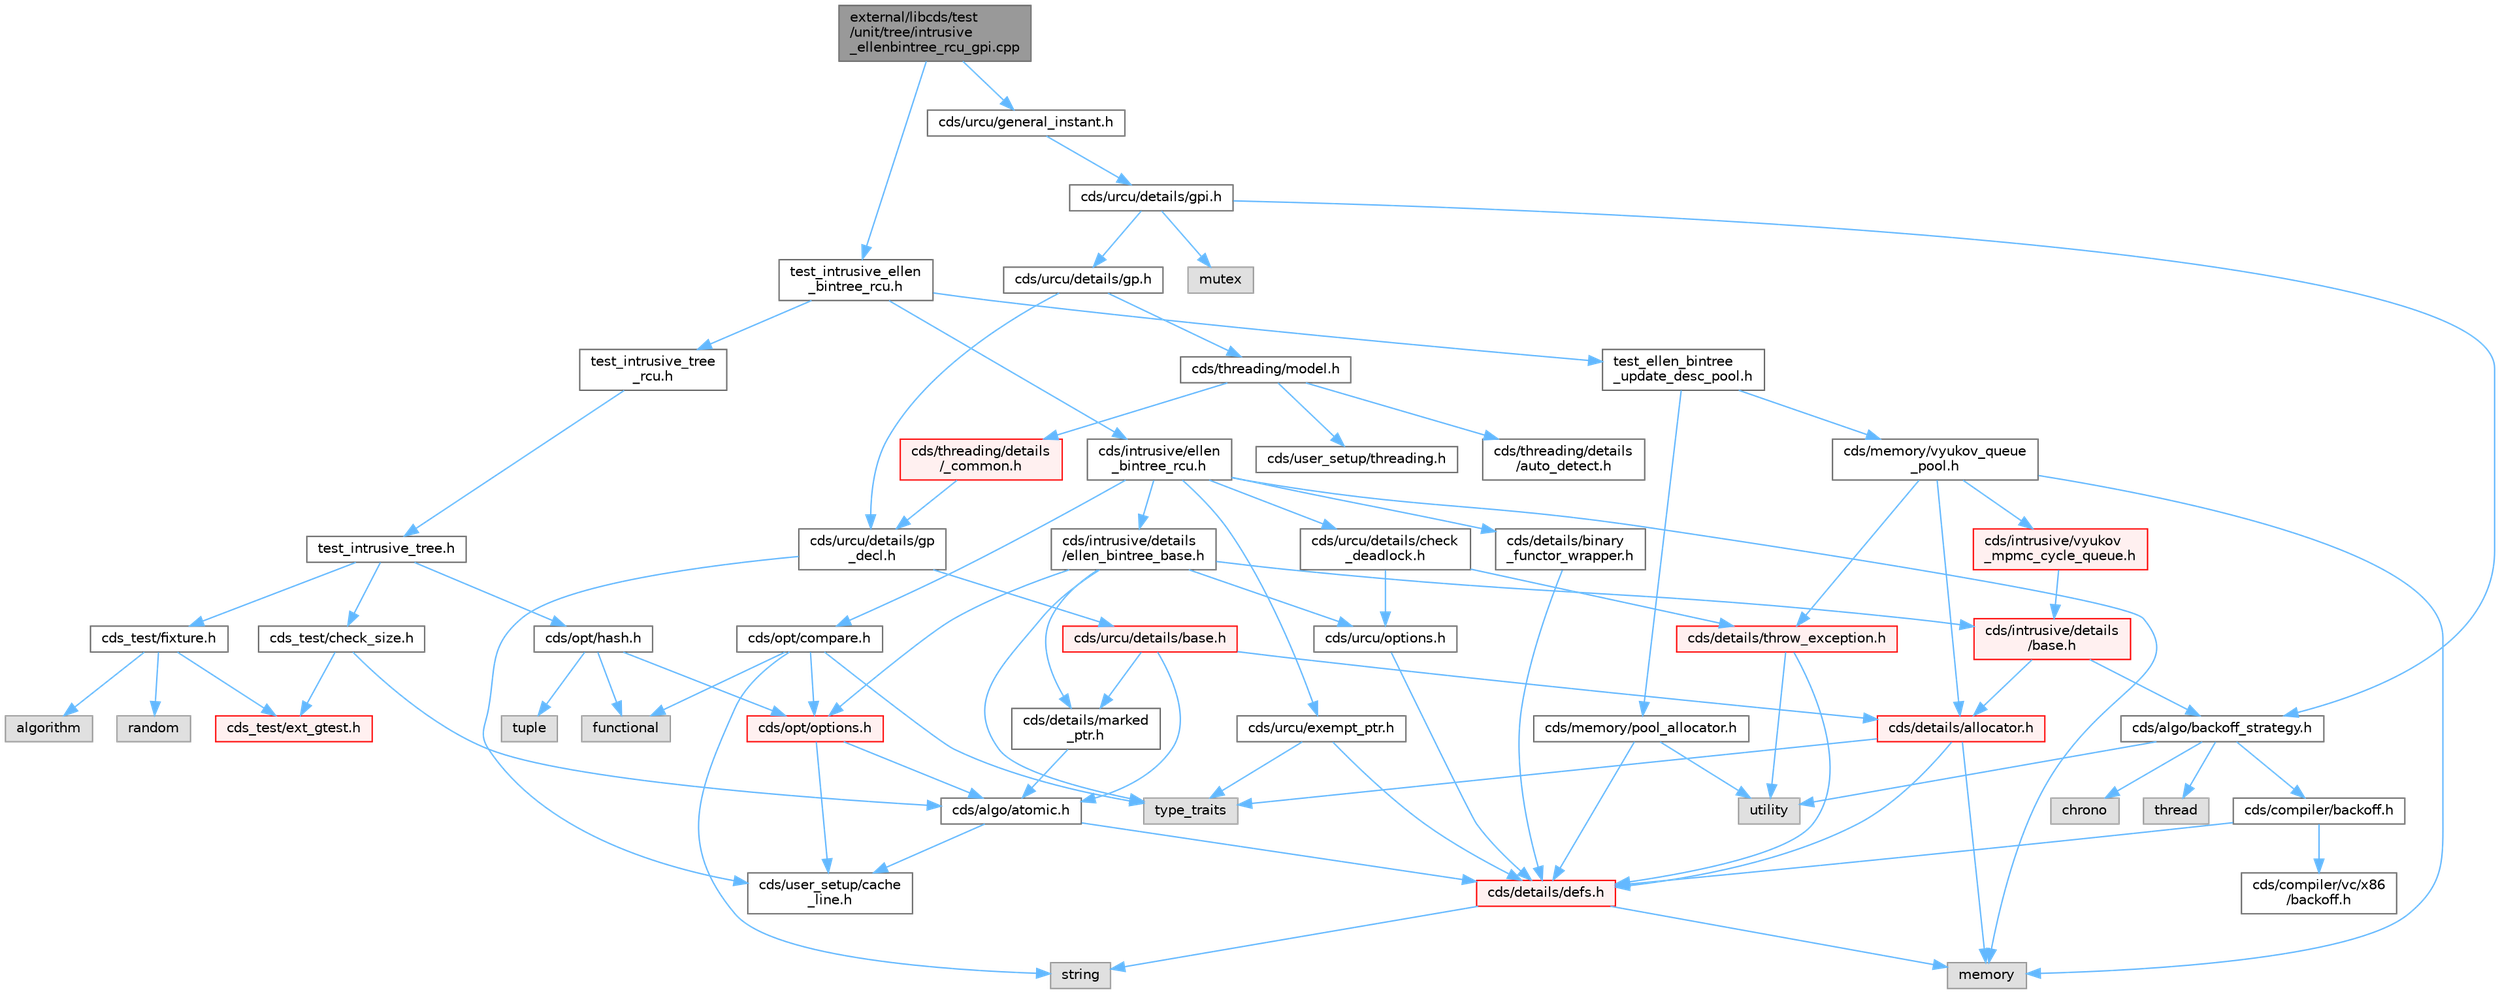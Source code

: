 digraph "external/libcds/test/unit/tree/intrusive_ellenbintree_rcu_gpi.cpp"
{
 // LATEX_PDF_SIZE
  bgcolor="transparent";
  edge [fontname=Helvetica,fontsize=10,labelfontname=Helvetica,labelfontsize=10];
  node [fontname=Helvetica,fontsize=10,shape=box,height=0.2,width=0.4];
  Node1 [id="Node000001",label="external/libcds/test\l/unit/tree/intrusive\l_ellenbintree_rcu_gpi.cpp",height=0.2,width=0.4,color="gray40", fillcolor="grey60", style="filled", fontcolor="black",tooltip=" "];
  Node1 -> Node2 [id="edge83_Node000001_Node000002",color="steelblue1",style="solid",tooltip=" "];
  Node2 [id="Node000002",label="cds/urcu/general_instant.h",height=0.2,width=0.4,color="grey40", fillcolor="white", style="filled",URL="$general__instant_8h.html",tooltip=" "];
  Node2 -> Node3 [id="edge84_Node000002_Node000003",color="steelblue1",style="solid",tooltip=" "];
  Node3 [id="Node000003",label="cds/urcu/details/gpi.h",height=0.2,width=0.4,color="grey40", fillcolor="white", style="filled",URL="$gpi_8h.html",tooltip=" "];
  Node3 -> Node4 [id="edge85_Node000003_Node000004",color="steelblue1",style="solid",tooltip=" "];
  Node4 [id="Node000004",label="mutex",height=0.2,width=0.4,color="grey60", fillcolor="#E0E0E0", style="filled",tooltip=" "];
  Node3 -> Node5 [id="edge86_Node000003_Node000005",color="steelblue1",style="solid",tooltip=" "];
  Node5 [id="Node000005",label="cds/urcu/details/gp.h",height=0.2,width=0.4,color="grey40", fillcolor="white", style="filled",URL="$gp_8h.html",tooltip=" "];
  Node5 -> Node6 [id="edge87_Node000005_Node000006",color="steelblue1",style="solid",tooltip=" "];
  Node6 [id="Node000006",label="cds/urcu/details/gp\l_decl.h",height=0.2,width=0.4,color="grey40", fillcolor="white", style="filled",URL="$gp__decl_8h.html",tooltip=" "];
  Node6 -> Node7 [id="edge88_Node000006_Node000007",color="steelblue1",style="solid",tooltip=" "];
  Node7 [id="Node000007",label="cds/urcu/details/base.h",height=0.2,width=0.4,color="red", fillcolor="#FFF0F0", style="filled",URL="$external_2libcds_2cds_2urcu_2details_2base_8h.html",tooltip=" "];
  Node7 -> Node8 [id="edge89_Node000007_Node000008",color="steelblue1",style="solid",tooltip=" "];
  Node8 [id="Node000008",label="cds/algo/atomic.h",height=0.2,width=0.4,color="grey40", fillcolor="white", style="filled",URL="$external_2libcds_2cds_2algo_2atomic_8h.html",tooltip=" "];
  Node8 -> Node9 [id="edge90_Node000008_Node000009",color="steelblue1",style="solid",tooltip=" "];
  Node9 [id="Node000009",label="cds/details/defs.h",height=0.2,width=0.4,color="red", fillcolor="#FFF0F0", style="filled",URL="$details_2defs_8h.html",tooltip=" "];
  Node9 -> Node16 [id="edge91_Node000009_Node000016",color="steelblue1",style="solid",tooltip=" "];
  Node16 [id="Node000016",label="string",height=0.2,width=0.4,color="grey60", fillcolor="#E0E0E0", style="filled",tooltip=" "];
  Node9 -> Node17 [id="edge92_Node000009_Node000017",color="steelblue1",style="solid",tooltip=" "];
  Node17 [id="Node000017",label="memory",height=0.2,width=0.4,color="grey60", fillcolor="#E0E0E0", style="filled",tooltip=" "];
  Node8 -> Node22 [id="edge93_Node000008_Node000022",color="steelblue1",style="solid",tooltip=" "];
  Node22 [id="Node000022",label="cds/user_setup/cache\l_line.h",height=0.2,width=0.4,color="grey40", fillcolor="white", style="filled",URL="$cache__line_8h.html",tooltip="Cache-line size definition"];
  Node7 -> Node24 [id="edge94_Node000007_Node000024",color="steelblue1",style="solid",tooltip=" "];
  Node24 [id="Node000024",label="cds/details/allocator.h",height=0.2,width=0.4,color="red", fillcolor="#FFF0F0", style="filled",URL="$external_2libcds_2cds_2details_2allocator_8h.html",tooltip=" "];
  Node24 -> Node25 [id="edge95_Node000024_Node000025",color="steelblue1",style="solid",tooltip=" "];
  Node25 [id="Node000025",label="type_traits",height=0.2,width=0.4,color="grey60", fillcolor="#E0E0E0", style="filled",tooltip=" "];
  Node24 -> Node17 [id="edge96_Node000024_Node000017",color="steelblue1",style="solid",tooltip=" "];
  Node24 -> Node9 [id="edge97_Node000024_Node000009",color="steelblue1",style="solid",tooltip=" "];
  Node7 -> Node45 [id="edge98_Node000007_Node000045",color="steelblue1",style="solid",tooltip=" "];
  Node45 [id="Node000045",label="cds/details/marked\l_ptr.h",height=0.2,width=0.4,color="grey40", fillcolor="white", style="filled",URL="$marked__ptr_8h.html",tooltip=" "];
  Node45 -> Node8 [id="edge99_Node000045_Node000008",color="steelblue1",style="solid",tooltip=" "];
  Node6 -> Node22 [id="edge100_Node000006_Node000022",color="steelblue1",style="solid",tooltip=" "];
  Node5 -> Node46 [id="edge101_Node000005_Node000046",color="steelblue1",style="solid",tooltip=" "];
  Node46 [id="Node000046",label="cds/threading/model.h",height=0.2,width=0.4,color="grey40", fillcolor="white", style="filled",URL="$model_8h.html",tooltip=" "];
  Node46 -> Node47 [id="edge102_Node000046_Node000047",color="steelblue1",style="solid",tooltip=" "];
  Node47 [id="Node000047",label="cds/threading/details\l/_common.h",height=0.2,width=0.4,color="red", fillcolor="#FFF0F0", style="filled",URL="$__common_8h.html",tooltip=" "];
  Node47 -> Node6 [id="edge103_Node000047_Node000006",color="steelblue1",style="solid",tooltip=" "];
  Node46 -> Node51 [id="edge104_Node000046_Node000051",color="steelblue1",style="solid",tooltip=" "];
  Node51 [id="Node000051",label="cds/user_setup/threading.h",height=0.2,width=0.4,color="grey40", fillcolor="white", style="filled",URL="$external_2libcds_2cds_2user__setup_2threading_8h.html",tooltip=" "];
  Node46 -> Node52 [id="edge105_Node000046_Node000052",color="steelblue1",style="solid",tooltip=" "];
  Node52 [id="Node000052",label="cds/threading/details\l/auto_detect.h",height=0.2,width=0.4,color="grey40", fillcolor="white", style="filled",URL="$auto__detect_8h.html",tooltip=" "];
  Node3 -> Node53 [id="edge106_Node000003_Node000053",color="steelblue1",style="solid",tooltip=" "];
  Node53 [id="Node000053",label="cds/algo/backoff_strategy.h",height=0.2,width=0.4,color="grey40", fillcolor="white", style="filled",URL="$backoff__strategy_8h.html",tooltip=" "];
  Node53 -> Node41 [id="edge107_Node000053_Node000041",color="steelblue1",style="solid",tooltip=" "];
  Node41 [id="Node000041",label="utility",height=0.2,width=0.4,color="grey60", fillcolor="#E0E0E0", style="filled",tooltip=" "];
  Node53 -> Node36 [id="edge108_Node000053_Node000036",color="steelblue1",style="solid",tooltip=" "];
  Node36 [id="Node000036",label="thread",height=0.2,width=0.4,color="grey60", fillcolor="#E0E0E0", style="filled",tooltip=" "];
  Node53 -> Node54 [id="edge109_Node000053_Node000054",color="steelblue1",style="solid",tooltip=" "];
  Node54 [id="Node000054",label="chrono",height=0.2,width=0.4,color="grey60", fillcolor="#E0E0E0", style="filled",tooltip=" "];
  Node53 -> Node55 [id="edge110_Node000053_Node000055",color="steelblue1",style="solid",tooltip=" "];
  Node55 [id="Node000055",label="cds/compiler/backoff.h",height=0.2,width=0.4,color="grey40", fillcolor="white", style="filled",URL="$backoff_8h.html",tooltip=" "];
  Node55 -> Node9 [id="edge111_Node000055_Node000009",color="steelblue1",style="solid",tooltip=" "];
  Node55 -> Node56 [id="edge112_Node000055_Node000056",color="steelblue1",style="solid",tooltip=" "];
  Node56 [id="Node000056",label="cds/compiler/vc/x86\l/backoff.h",height=0.2,width=0.4,color="grey40", fillcolor="white", style="filled",URL="$vc_2x86_2backoff_8h.html",tooltip=" "];
  Node1 -> Node57 [id="edge113_Node000001_Node000057",color="steelblue1",style="solid",tooltip=" "];
  Node57 [id="Node000057",label="test_intrusive_ellen\l_bintree_rcu.h",height=0.2,width=0.4,color="grey40", fillcolor="white", style="filled",URL="$test__intrusive__ellen__bintree__rcu_8h.html",tooltip=" "];
  Node57 -> Node58 [id="edge114_Node000057_Node000058",color="steelblue1",style="solid",tooltip=" "];
  Node58 [id="Node000058",label="test_intrusive_tree\l_rcu.h",height=0.2,width=0.4,color="grey40", fillcolor="white", style="filled",URL="$test__intrusive__tree__rcu_8h.html",tooltip=" "];
  Node58 -> Node59 [id="edge115_Node000058_Node000059",color="steelblue1",style="solid",tooltip=" "];
  Node59 [id="Node000059",label="test_intrusive_tree.h",height=0.2,width=0.4,color="grey40", fillcolor="white", style="filled",URL="$test__intrusive__tree_8h.html",tooltip=" "];
  Node59 -> Node60 [id="edge116_Node000059_Node000060",color="steelblue1",style="solid",tooltip=" "];
  Node60 [id="Node000060",label="cds_test/check_size.h",height=0.2,width=0.4,color="grey40", fillcolor="white", style="filled",URL="$check__size_8h.html",tooltip=" "];
  Node60 -> Node61 [id="edge117_Node000060_Node000061",color="steelblue1",style="solid",tooltip=" "];
  Node61 [id="Node000061",label="cds_test/ext_gtest.h",height=0.2,width=0.4,color="red", fillcolor="#FFF0F0", style="filled",URL="$ext__gtest_8h.html",tooltip=" "];
  Node60 -> Node8 [id="edge118_Node000060_Node000008",color="steelblue1",style="solid",tooltip=" "];
  Node59 -> Node63 [id="edge119_Node000059_Node000063",color="steelblue1",style="solid",tooltip=" "];
  Node63 [id="Node000063",label="cds_test/fixture.h",height=0.2,width=0.4,color="grey40", fillcolor="white", style="filled",URL="$fixture_8h.html",tooltip=" "];
  Node63 -> Node61 [id="edge120_Node000063_Node000061",color="steelblue1",style="solid",tooltip=" "];
  Node63 -> Node64 [id="edge121_Node000063_Node000064",color="steelblue1",style="solid",tooltip=" "];
  Node64 [id="Node000064",label="algorithm",height=0.2,width=0.4,color="grey60", fillcolor="#E0E0E0", style="filled",tooltip=" "];
  Node63 -> Node65 [id="edge122_Node000063_Node000065",color="steelblue1",style="solid",tooltip=" "];
  Node65 [id="Node000065",label="random",height=0.2,width=0.4,color="grey60", fillcolor="#E0E0E0", style="filled",tooltip=" "];
  Node59 -> Node66 [id="edge123_Node000059_Node000066",color="steelblue1",style="solid",tooltip=" "];
  Node66 [id="Node000066",label="cds/opt/hash.h",height=0.2,width=0.4,color="grey40", fillcolor="white", style="filled",URL="$external_2libcds_2cds_2opt_2hash_8h.html",tooltip=" "];
  Node66 -> Node67 [id="edge124_Node000066_Node000067",color="steelblue1",style="solid",tooltip=" "];
  Node67 [id="Node000067",label="tuple",height=0.2,width=0.4,color="grey60", fillcolor="#E0E0E0", style="filled",tooltip=" "];
  Node66 -> Node68 [id="edge125_Node000066_Node000068",color="steelblue1",style="solid",tooltip=" "];
  Node68 [id="Node000068",label="functional",height=0.2,width=0.4,color="grey60", fillcolor="#E0E0E0", style="filled",tooltip=" "];
  Node66 -> Node69 [id="edge126_Node000066_Node000069",color="steelblue1",style="solid",tooltip=" "];
  Node69 [id="Node000069",label="cds/opt/options.h",height=0.2,width=0.4,color="red", fillcolor="#FFF0F0", style="filled",URL="$opt_2options_8h.html",tooltip=" "];
  Node69 -> Node22 [id="edge127_Node000069_Node000022",color="steelblue1",style="solid",tooltip=" "];
  Node69 -> Node8 [id="edge128_Node000069_Node000008",color="steelblue1",style="solid",tooltip=" "];
  Node57 -> Node71 [id="edge129_Node000057_Node000071",color="steelblue1",style="solid",tooltip=" "];
  Node71 [id="Node000071",label="cds/intrusive/ellen\l_bintree_rcu.h",height=0.2,width=0.4,color="grey40", fillcolor="white", style="filled",URL="$ellen__bintree__rcu_8h.html",tooltip=" "];
  Node71 -> Node17 [id="edge130_Node000071_Node000017",color="steelblue1",style="solid",tooltip=" "];
  Node71 -> Node72 [id="edge131_Node000071_Node000072",color="steelblue1",style="solid",tooltip=" "];
  Node72 [id="Node000072",label="cds/intrusive/details\l/ellen_bintree_base.h",height=0.2,width=0.4,color="grey40", fillcolor="white", style="filled",URL="$intrusive_2details_2ellen__bintree__base_8h.html",tooltip=" "];
  Node72 -> Node25 [id="edge132_Node000072_Node000025",color="steelblue1",style="solid",tooltip=" "];
  Node72 -> Node73 [id="edge133_Node000072_Node000073",color="steelblue1",style="solid",tooltip=" "];
  Node73 [id="Node000073",label="cds/intrusive/details\l/base.h",height=0.2,width=0.4,color="red", fillcolor="#FFF0F0", style="filled",URL="$external_2libcds_2cds_2intrusive_2details_2base_8h.html",tooltip=" "];
  Node73 -> Node24 [id="edge134_Node000073_Node000024",color="steelblue1",style="solid",tooltip=" "];
  Node73 -> Node53 [id="edge135_Node000073_Node000053",color="steelblue1",style="solid",tooltip=" "];
  Node72 -> Node69 [id="edge136_Node000072_Node000069",color="steelblue1",style="solid",tooltip=" "];
  Node72 -> Node76 [id="edge137_Node000072_Node000076",color="steelblue1",style="solid",tooltip=" "];
  Node76 [id="Node000076",label="cds/urcu/options.h",height=0.2,width=0.4,color="grey40", fillcolor="white", style="filled",URL="$urcu_2options_8h.html",tooltip=" "];
  Node76 -> Node9 [id="edge138_Node000076_Node000009",color="steelblue1",style="solid",tooltip=" "];
  Node72 -> Node45 [id="edge139_Node000072_Node000045",color="steelblue1",style="solid",tooltip=" "];
  Node71 -> Node77 [id="edge140_Node000071_Node000077",color="steelblue1",style="solid",tooltip=" "];
  Node77 [id="Node000077",label="cds/opt/compare.h",height=0.2,width=0.4,color="grey40", fillcolor="white", style="filled",URL="$external_2libcds_2cds_2opt_2compare_8h.html",tooltip=" "];
  Node77 -> Node25 [id="edge141_Node000077_Node000025",color="steelblue1",style="solid",tooltip=" "];
  Node77 -> Node68 [id="edge142_Node000077_Node000068",color="steelblue1",style="solid",tooltip=" "];
  Node77 -> Node16 [id="edge143_Node000077_Node000016",color="steelblue1",style="solid",tooltip=" "];
  Node77 -> Node69 [id="edge144_Node000077_Node000069",color="steelblue1",style="solid",tooltip=" "];
  Node71 -> Node78 [id="edge145_Node000071_Node000078",color="steelblue1",style="solid",tooltip=" "];
  Node78 [id="Node000078",label="cds/details/binary\l_functor_wrapper.h",height=0.2,width=0.4,color="grey40", fillcolor="white", style="filled",URL="$binary__functor__wrapper_8h.html",tooltip=" "];
  Node78 -> Node9 [id="edge146_Node000078_Node000009",color="steelblue1",style="solid",tooltip=" "];
  Node71 -> Node79 [id="edge147_Node000071_Node000079",color="steelblue1",style="solid",tooltip=" "];
  Node79 [id="Node000079",label="cds/urcu/details/check\l_deadlock.h",height=0.2,width=0.4,color="grey40", fillcolor="white", style="filled",URL="$check__deadlock_8h.html",tooltip=" "];
  Node79 -> Node76 [id="edge148_Node000079_Node000076",color="steelblue1",style="solid",tooltip=" "];
  Node79 -> Node39 [id="edge149_Node000079_Node000039",color="steelblue1",style="solid",tooltip=" "];
  Node39 [id="Node000039",label="cds/details/throw_exception.h",height=0.2,width=0.4,color="red", fillcolor="#FFF0F0", style="filled",URL="$throw__exception_8h.html",tooltip=" "];
  Node39 -> Node9 [id="edge150_Node000039_Node000009",color="steelblue1",style="solid",tooltip=" "];
  Node39 -> Node41 [id="edge151_Node000039_Node000041",color="steelblue1",style="solid",tooltip=" "];
  Node71 -> Node80 [id="edge152_Node000071_Node000080",color="steelblue1",style="solid",tooltip=" "];
  Node80 [id="Node000080",label="cds/urcu/exempt_ptr.h",height=0.2,width=0.4,color="grey40", fillcolor="white", style="filled",URL="$exempt__ptr_8h.html",tooltip=" "];
  Node80 -> Node25 [id="edge153_Node000080_Node000025",color="steelblue1",style="solid",tooltip=" "];
  Node80 -> Node9 [id="edge154_Node000080_Node000009",color="steelblue1",style="solid",tooltip=" "];
  Node57 -> Node81 [id="edge155_Node000057_Node000081",color="steelblue1",style="solid",tooltip=" "];
  Node81 [id="Node000081",label="test_ellen_bintree\l_update_desc_pool.h",height=0.2,width=0.4,color="grey40", fillcolor="white", style="filled",URL="$test__ellen__bintree__update__desc__pool_8h.html",tooltip=" "];
  Node81 -> Node82 [id="edge156_Node000081_Node000082",color="steelblue1",style="solid",tooltip=" "];
  Node82 [id="Node000082",label="cds/memory/vyukov_queue\l_pool.h",height=0.2,width=0.4,color="grey40", fillcolor="white", style="filled",URL="$vyukov__queue__pool_8h.html",tooltip=" "];
  Node82 -> Node24 [id="edge157_Node000082_Node000024",color="steelblue1",style="solid",tooltip=" "];
  Node82 -> Node83 [id="edge158_Node000082_Node000083",color="steelblue1",style="solid",tooltip=" "];
  Node83 [id="Node000083",label="cds/intrusive/vyukov\l_mpmc_cycle_queue.h",height=0.2,width=0.4,color="red", fillcolor="#FFF0F0", style="filled",URL="$intrusive_2vyukov__mpmc__cycle__queue_8h.html",tooltip=" "];
  Node83 -> Node73 [id="edge159_Node000083_Node000073",color="steelblue1",style="solid",tooltip=" "];
  Node82 -> Node39 [id="edge160_Node000082_Node000039",color="steelblue1",style="solid",tooltip=" "];
  Node82 -> Node17 [id="edge161_Node000082_Node000017",color="steelblue1",style="solid",tooltip=" "];
  Node81 -> Node90 [id="edge162_Node000081_Node000090",color="steelblue1",style="solid",tooltip=" "];
  Node90 [id="Node000090",label="cds/memory/pool_allocator.h",height=0.2,width=0.4,color="grey40", fillcolor="white", style="filled",URL="$pool__allocator_8h.html",tooltip=" "];
  Node90 -> Node9 [id="edge163_Node000090_Node000009",color="steelblue1",style="solid",tooltip=" "];
  Node90 -> Node41 [id="edge164_Node000090_Node000041",color="steelblue1",style="solid",tooltip=" "];
}
